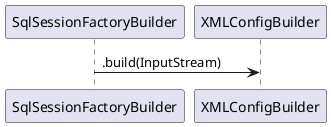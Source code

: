 @startuml
'https://plantuml.com/sequence-diagram

'autonumber
'
'Alice -> Bob: Authentication Request
'Bob --> Alice: Authentication Response
'
'Alice -> Bob: Another authentication Request
'Alice <-- Bob: another authentication Response


@startuml
SqlSessionFactoryBuilder ->  XMLConfigBuilder : .build(InputStream)


@enduml